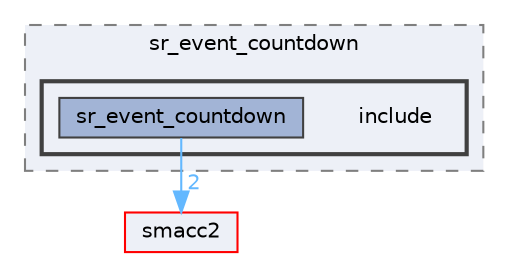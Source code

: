 digraph "smacc2_state_reactor_library/sr_event_countdown/include"
{
 // LATEX_PDF_SIZE
  bgcolor="transparent";
  edge [fontname=Helvetica,fontsize=10,labelfontname=Helvetica,labelfontsize=10];
  node [fontname=Helvetica,fontsize=10,shape=box,height=0.2,width=0.4];
  compound=true
  subgraph clusterdir_592440c3e063f9c7717bfbba92945e09 {
    graph [ bgcolor="#edf0f7", pencolor="grey50", label="sr_event_countdown", fontname=Helvetica,fontsize=10 style="filled,dashed", URL="dir_592440c3e063f9c7717bfbba92945e09.html",tooltip=""]
  subgraph clusterdir_9245550806a3c058ea3f62bc557395a8 {
    graph [ bgcolor="#edf0f7", pencolor="grey25", label="", fontname=Helvetica,fontsize=10 style="filled,bold", URL="dir_9245550806a3c058ea3f62bc557395a8.html",tooltip=""]
    dir_9245550806a3c058ea3f62bc557395a8 [shape=plaintext, label="include"];
  dir_ae54f8f0685a30c79fff8eec2e05592a [label="sr_event_countdown", fillcolor="#a2b4d6", color="grey25", style="filled", URL="dir_ae54f8f0685a30c79fff8eec2e05592a.html",tooltip=""];
  }
  }
  dir_ce4c19d6108cf5285f3105ec9cd73bf1 [label="smacc2", fillcolor="#edf0f7", color="red", style="filled", URL="dir_ce4c19d6108cf5285f3105ec9cd73bf1.html",tooltip=""];
  dir_ae54f8f0685a30c79fff8eec2e05592a->dir_ce4c19d6108cf5285f3105ec9cd73bf1 [headlabel="2", labeldistance=1.5 headhref="dir_000057_000043.html" color="steelblue1" fontcolor="steelblue1"];
}
